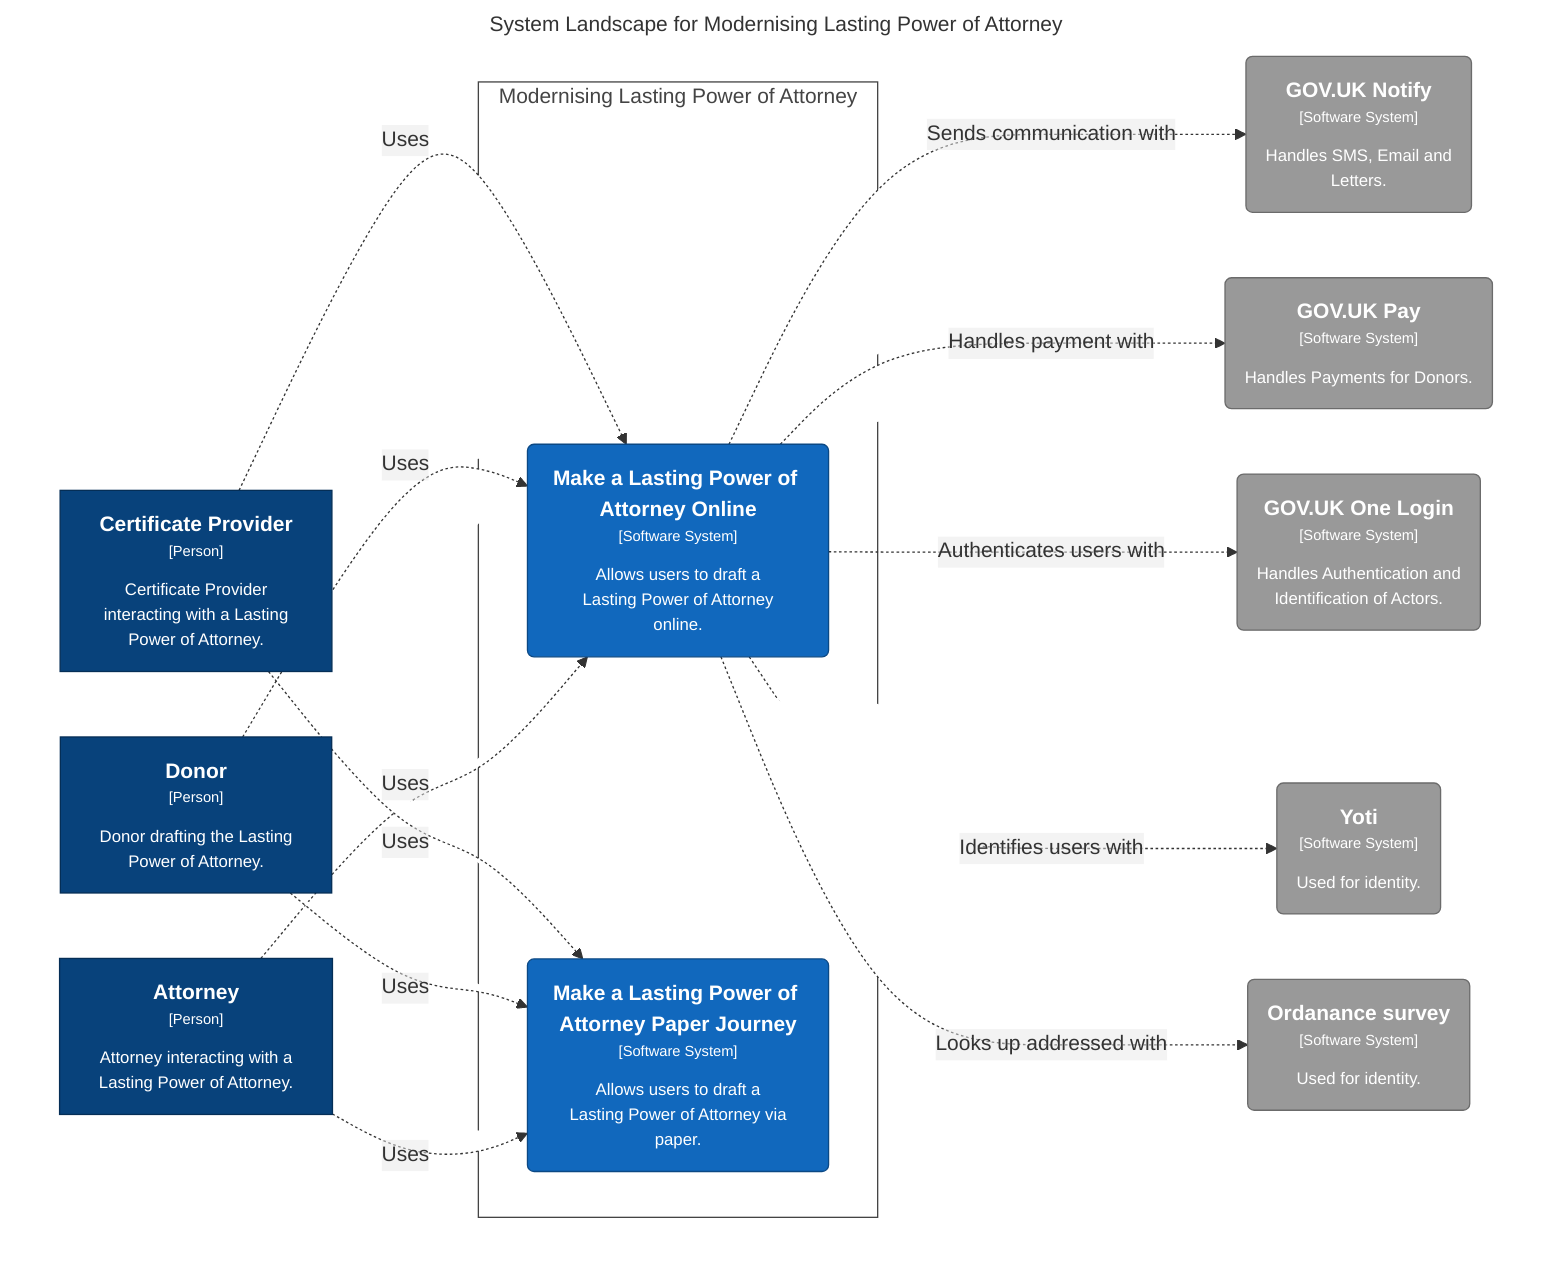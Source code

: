 graph TB
  linkStyle default fill:#ffffff

  subgraph diagram [System Landscape for Modernising Lasting Power of Attorney]
    style diagram fill:#ffffff,stroke:#ffffff

    subgraph enterprise [Modernising Lasting Power of Attorney]
      style enterprise fill:#ffffff,stroke:#444444,color:#444444

      4("<div style='font-weight: bold'>Make a Lasting Power of Attorney Online</div><div style='font-size: 70%; margin-top: 0px'>[Software System]</div><div style='font-size: 80%; margin-top:10px'>Allows users to draft a<br />Lasting Power of Attorney<br />online.</div>")
      style 4 fill:#1168bd,stroke:#0b4884,color:#ffffff
      8("<div style='font-weight: bold'>Make a Lasting Power of Attorney Paper Journey</div><div style='font-size: 70%; margin-top: 0px'>[Software System]</div><div style='font-size: 80%; margin-top:10px'>Allows users to draft a<br />Lasting Power of Attorney via<br />paper.</div>")
      style 8 fill:#1168bd,stroke:#0b4884,color:#ffffff
    end

    1["<div style='font-weight: bold'>Attorney</div><div style='font-size: 70%; margin-top: 0px'>[Person]</div><div style='font-size: 80%; margin-top:10px'>Attorney interacting with a<br />Lasting Power of Attorney.</div>"]
    style 1 fill:#08427b,stroke:#052e56,color:#ffffff
    10("<div style='font-weight: bold'>GOV.UK Notify</div><div style='font-size: 70%; margin-top: 0px'>[Software System]</div><div style='font-size: 80%; margin-top:10px'>Handles SMS, Email and<br />Letters.</div>")
    style 10 fill:#999999,stroke:#6b6b6b,color:#ffffff
    11("<div style='font-weight: bold'>GOV.UK Pay</div><div style='font-size: 70%; margin-top: 0px'>[Software System]</div><div style='font-size: 80%; margin-top:10px'>Handles Payments for Donors.</div>")
    style 11 fill:#999999,stroke:#6b6b6b,color:#ffffff
    12("<div style='font-weight: bold'>GOV.UK One Login</div><div style='font-size: 70%; margin-top: 0px'>[Software System]</div><div style='font-size: 80%; margin-top:10px'>Handles Authentication and<br />Identification of Actors.</div>")
    style 12 fill:#999999,stroke:#6b6b6b,color:#ffffff
    13("<div style='font-weight: bold'>Yoti</div><div style='font-size: 70%; margin-top: 0px'>[Software System]</div><div style='font-size: 80%; margin-top:10px'>Used for identity.</div>")
    style 13 fill:#999999,stroke:#6b6b6b,color:#ffffff
    14("<div style='font-weight: bold'>Ordanance survey</div><div style='font-size: 70%; margin-top: 0px'>[Software System]</div><div style='font-size: 80%; margin-top:10px'>Used for identity.</div>")
    style 14 fill:#999999,stroke:#6b6b6b,color:#ffffff
    2["<div style='font-weight: bold'>Donor</div><div style='font-size: 70%; margin-top: 0px'>[Person]</div><div style='font-size: 80%; margin-top:10px'>Donor drafting the Lasting<br />Power of Attorney.</div>"]
    style 2 fill:#08427b,stroke:#052e56,color:#ffffff
    3["<div style='font-weight: bold'>Certificate Provider</div><div style='font-size: 70%; margin-top: 0px'>[Person]</div><div style='font-size: 80%; margin-top:10px'>Certificate Provider<br />interacting with a Lasting<br />Power of Attorney.</div>"]
    style 3 fill:#08427b,stroke:#052e56,color:#ffffff

    3-. "<div>Uses</div><div style='font-size: 70%'></div>" .->4
    2-. "<div>Uses</div><div style='font-size: 70%'></div>" .->4
    1-. "<div>Uses</div><div style='font-size: 70%'></div>" .->4
    3-. "<div>Uses</div><div style='font-size: 70%'></div>" .->8
    2-. "<div>Uses</div><div style='font-size: 70%'></div>" .->8
    1-. "<div>Uses</div><div style='font-size: 70%'></div>" .->8
    4-. "<div>Sends communication with</div><div style='font-size: 70%'></div>" .->10
    4-. "<div>Handles payment with</div><div style='font-size: 70%'></div>" .->11
    4-. "<div>Authenticates users with</div><div style='font-size: 70%'></div>" .->12
    4-. "<div>Identifies users with</div><div style='font-size: 70%'></div>" .->13
    4-. "<div>Looks up addressed with</div><div style='font-size: 70%'></div>" .->14
  end